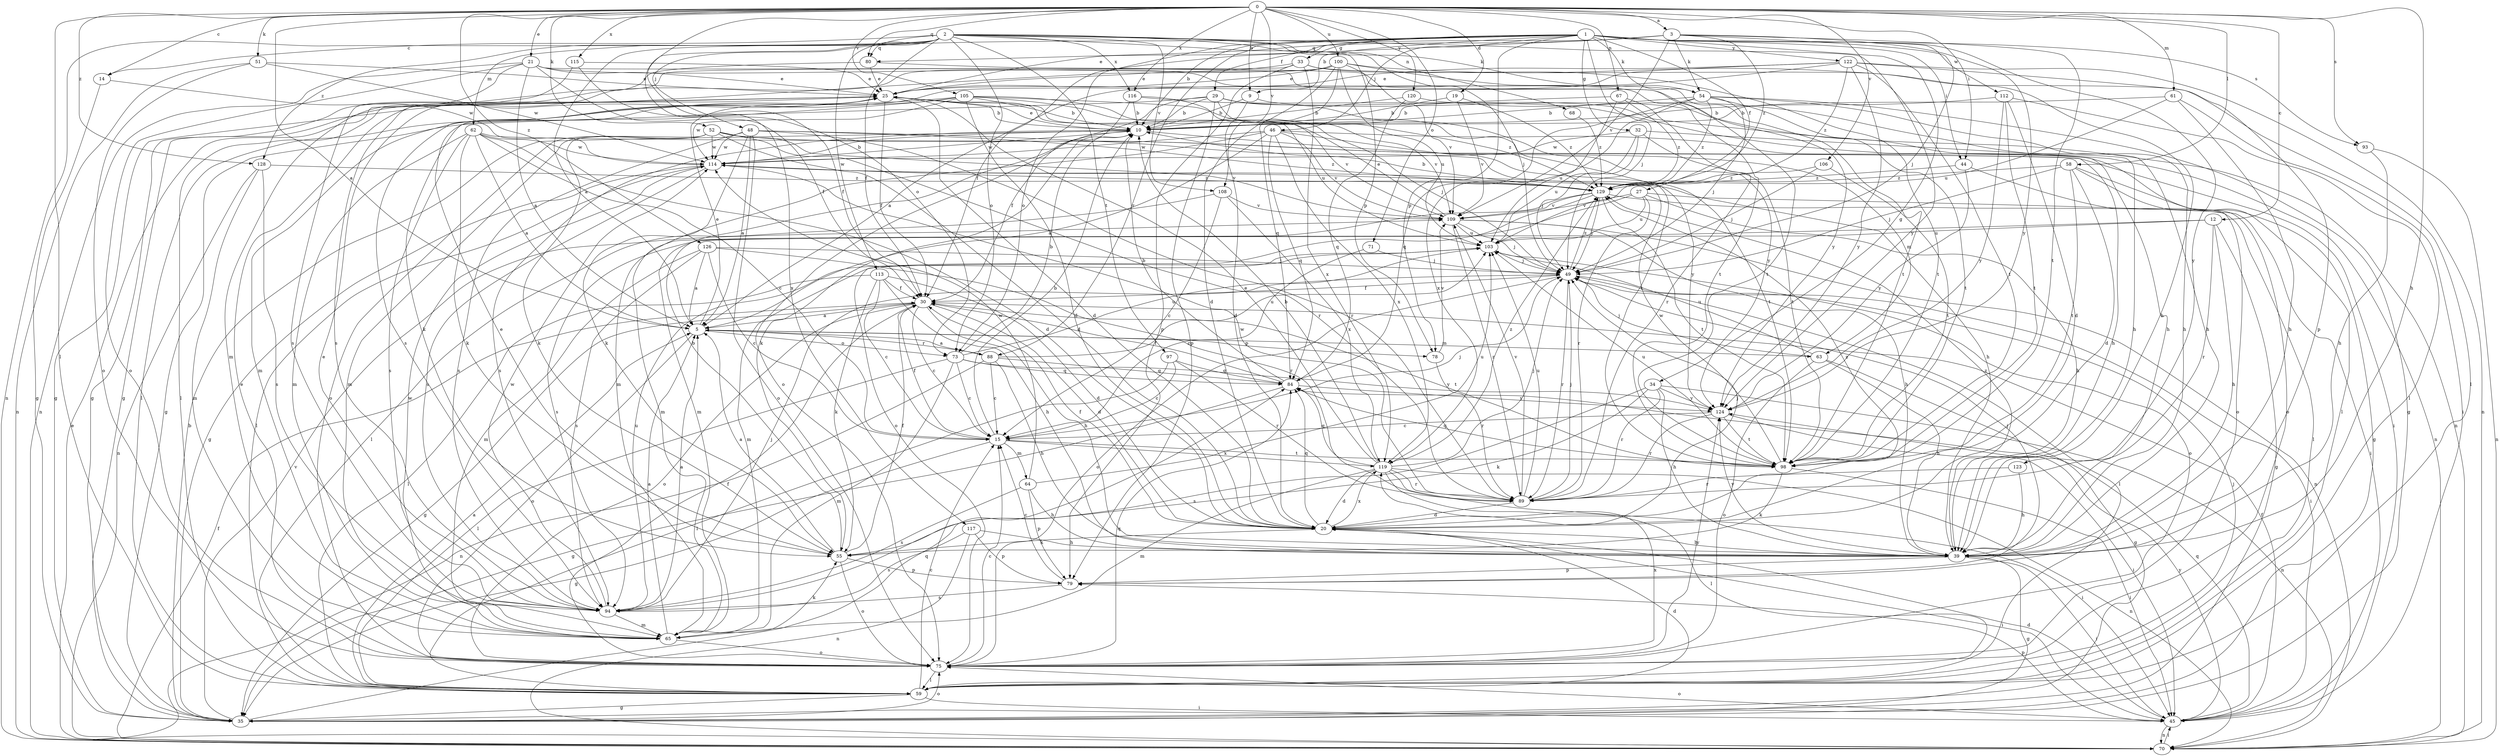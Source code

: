 strict digraph  {
0;
1;
2;
3;
5;
9;
10;
12;
14;
15;
19;
20;
21;
25;
27;
29;
30;
32;
33;
34;
35;
39;
44;
45;
46;
48;
49;
51;
52;
54;
55;
58;
59;
61;
62;
63;
64;
65;
67;
68;
70;
71;
73;
75;
78;
79;
80;
84;
88;
89;
93;
94;
97;
98;
100;
103;
105;
106;
108;
109;
112;
113;
114;
115;
116;
117;
119;
120;
122;
123;
124;
126;
128;
129;
0 -> 3  [label=a];
0 -> 5  [label=a];
0 -> 9  [label=b];
0 -> 12  [label=c];
0 -> 14  [label=c];
0 -> 19  [label=d];
0 -> 21  [label=e];
0 -> 39  [label=h];
0 -> 44  [label=i];
0 -> 51  [label=k];
0 -> 52  [label=k];
0 -> 58  [label=l];
0 -> 59  [label=l];
0 -> 61  [label=m];
0 -> 67  [label=n];
0 -> 71  [label=o];
0 -> 73  [label=o];
0 -> 80  [label=q];
0 -> 93  [label=s];
0 -> 100  [label=u];
0 -> 105  [label=v];
0 -> 106  [label=v];
0 -> 108  [label=v];
0 -> 115  [label=x];
0 -> 116  [label=x];
0 -> 120  [label=y];
0 -> 126  [label=z];
0 -> 128  [label=z];
1 -> 9  [label=b];
1 -> 10  [label=b];
1 -> 27  [label=f];
1 -> 29  [label=f];
1 -> 32  [label=g];
1 -> 33  [label=g];
1 -> 34  [label=g];
1 -> 44  [label=i];
1 -> 46  [label=j];
1 -> 48  [label=j];
1 -> 49  [label=j];
1 -> 54  [label=k];
1 -> 73  [label=o];
1 -> 78  [label=p];
1 -> 88  [label=r];
1 -> 93  [label=s];
1 -> 112  [label=w];
1 -> 122  [label=y];
1 -> 123  [label=y];
2 -> 5  [label=a];
2 -> 14  [label=c];
2 -> 30  [label=f];
2 -> 49  [label=j];
2 -> 54  [label=k];
2 -> 62  [label=m];
2 -> 68  [label=n];
2 -> 70  [label=n];
2 -> 73  [label=o];
2 -> 78  [label=p];
2 -> 80  [label=q];
2 -> 97  [label=t];
2 -> 108  [label=v];
2 -> 113  [label=w];
2 -> 116  [label=x];
2 -> 117  [label=x];
2 -> 124  [label=y];
2 -> 128  [label=z];
3 -> 25  [label=e];
3 -> 30  [label=f];
3 -> 49  [label=j];
3 -> 54  [label=k];
3 -> 80  [label=q];
3 -> 98  [label=t];
3 -> 109  [label=v];
3 -> 124  [label=y];
3 -> 129  [label=z];
5 -> 25  [label=e];
5 -> 63  [label=m];
5 -> 73  [label=o];
5 -> 75  [label=o];
5 -> 78  [label=p];
5 -> 88  [label=r];
9 -> 10  [label=b];
9 -> 20  [label=d];
9 -> 39  [label=h];
10 -> 25  [label=e];
10 -> 55  [label=k];
10 -> 63  [label=m];
10 -> 94  [label=s];
10 -> 114  [label=w];
12 -> 35  [label=g];
12 -> 39  [label=h];
12 -> 89  [label=r];
12 -> 94  [label=s];
12 -> 103  [label=u];
14 -> 35  [label=g];
14 -> 114  [label=w];
15 -> 10  [label=b];
15 -> 30  [label=f];
15 -> 35  [label=g];
15 -> 49  [label=j];
15 -> 64  [label=m];
15 -> 98  [label=t];
15 -> 119  [label=x];
19 -> 10  [label=b];
19 -> 109  [label=v];
19 -> 129  [label=z];
20 -> 30  [label=f];
20 -> 39  [label=h];
20 -> 45  [label=i];
20 -> 49  [label=j];
20 -> 55  [label=k];
20 -> 84  [label=q];
20 -> 119  [label=x];
20 -> 129  [label=z];
21 -> 5  [label=a];
21 -> 25  [label=e];
21 -> 30  [label=f];
21 -> 65  [label=m];
21 -> 70  [label=n];
21 -> 75  [label=o];
21 -> 98  [label=t];
21 -> 124  [label=y];
25 -> 10  [label=b];
25 -> 20  [label=d];
25 -> 30  [label=f];
25 -> 59  [label=l];
25 -> 103  [label=u];
27 -> 39  [label=h];
27 -> 45  [label=i];
27 -> 65  [label=m];
27 -> 89  [label=r];
27 -> 103  [label=u];
27 -> 109  [label=v];
29 -> 10  [label=b];
29 -> 35  [label=g];
29 -> 70  [label=n];
29 -> 75  [label=o];
29 -> 79  [label=p];
29 -> 124  [label=y];
29 -> 129  [label=z];
30 -> 5  [label=a];
30 -> 15  [label=c];
30 -> 20  [label=d];
30 -> 35  [label=g];
30 -> 39  [label=h];
30 -> 75  [label=o];
30 -> 98  [label=t];
32 -> 49  [label=j];
32 -> 70  [label=n];
32 -> 98  [label=t];
32 -> 103  [label=u];
32 -> 114  [label=w];
33 -> 25  [label=e];
33 -> 35  [label=g];
33 -> 59  [label=l];
33 -> 79  [label=p];
33 -> 98  [label=t];
33 -> 119  [label=x];
34 -> 39  [label=h];
34 -> 55  [label=k];
34 -> 70  [label=n];
34 -> 89  [label=r];
34 -> 94  [label=s];
34 -> 124  [label=y];
35 -> 10  [label=b];
35 -> 75  [label=o];
35 -> 84  [label=q];
35 -> 109  [label=v];
39 -> 35  [label=g];
39 -> 45  [label=i];
39 -> 79  [label=p];
39 -> 124  [label=y];
39 -> 129  [label=z];
44 -> 75  [label=o];
44 -> 124  [label=y];
44 -> 129  [label=z];
45 -> 20  [label=d];
45 -> 30  [label=f];
45 -> 70  [label=n];
45 -> 75  [label=o];
45 -> 79  [label=p];
45 -> 84  [label=q];
45 -> 124  [label=y];
46 -> 5  [label=a];
46 -> 59  [label=l];
46 -> 65  [label=m];
46 -> 84  [label=q];
46 -> 98  [label=t];
46 -> 109  [label=v];
46 -> 114  [label=w];
46 -> 119  [label=x];
48 -> 5  [label=a];
48 -> 55  [label=k];
48 -> 75  [label=o];
48 -> 89  [label=r];
48 -> 94  [label=s];
48 -> 114  [label=w];
48 -> 124  [label=y];
48 -> 129  [label=z];
49 -> 30  [label=f];
49 -> 45  [label=i];
49 -> 59  [label=l];
49 -> 75  [label=o];
49 -> 89  [label=r];
49 -> 129  [label=z];
51 -> 25  [label=e];
51 -> 70  [label=n];
51 -> 75  [label=o];
51 -> 114  [label=w];
52 -> 20  [label=d];
52 -> 39  [label=h];
52 -> 55  [label=k];
52 -> 65  [label=m];
52 -> 75  [label=o];
52 -> 89  [label=r];
52 -> 109  [label=v];
52 -> 114  [label=w];
54 -> 10  [label=b];
54 -> 35  [label=g];
54 -> 39  [label=h];
54 -> 49  [label=j];
54 -> 84  [label=q];
54 -> 98  [label=t];
54 -> 119  [label=x];
54 -> 129  [label=z];
55 -> 5  [label=a];
55 -> 10  [label=b];
55 -> 25  [label=e];
55 -> 30  [label=f];
55 -> 75  [label=o];
55 -> 79  [label=p];
58 -> 20  [label=d];
58 -> 35  [label=g];
58 -> 49  [label=j];
58 -> 75  [label=o];
58 -> 98  [label=t];
58 -> 129  [label=z];
59 -> 5  [label=a];
59 -> 15  [label=c];
59 -> 20  [label=d];
59 -> 35  [label=g];
59 -> 45  [label=i];
59 -> 49  [label=j];
61 -> 10  [label=b];
61 -> 39  [label=h];
61 -> 45  [label=i];
61 -> 103  [label=u];
62 -> 5  [label=a];
62 -> 15  [label=c];
62 -> 20  [label=d];
62 -> 45  [label=i];
62 -> 55  [label=k];
62 -> 65  [label=m];
62 -> 94  [label=s];
62 -> 114  [label=w];
63 -> 35  [label=g];
63 -> 39  [label=h];
63 -> 49  [label=j];
63 -> 75  [label=o];
63 -> 103  [label=u];
64 -> 39  [label=h];
64 -> 79  [label=p];
64 -> 94  [label=s];
64 -> 103  [label=u];
64 -> 114  [label=w];
65 -> 5  [label=a];
65 -> 55  [label=k];
65 -> 75  [label=o];
65 -> 114  [label=w];
67 -> 10  [label=b];
67 -> 89  [label=r];
67 -> 103  [label=u];
67 -> 129  [label=z];
68 -> 129  [label=z];
70 -> 25  [label=e];
70 -> 30  [label=f];
70 -> 45  [label=i];
71 -> 15  [label=c];
71 -> 49  [label=j];
73 -> 10  [label=b];
73 -> 15  [label=c];
73 -> 59  [label=l];
73 -> 65  [label=m];
73 -> 84  [label=q];
73 -> 103  [label=u];
73 -> 124  [label=y];
75 -> 15  [label=c];
75 -> 25  [label=e];
75 -> 30  [label=f];
75 -> 59  [label=l];
75 -> 84  [label=q];
75 -> 119  [label=x];
75 -> 124  [label=y];
78 -> 89  [label=r];
78 -> 109  [label=v];
79 -> 15  [label=c];
79 -> 49  [label=j];
79 -> 94  [label=s];
80 -> 25  [label=e];
80 -> 35  [label=g];
80 -> 98  [label=t];
84 -> 10  [label=b];
84 -> 30  [label=f];
84 -> 35  [label=g];
84 -> 124  [label=y];
88 -> 5  [label=a];
88 -> 15  [label=c];
88 -> 39  [label=h];
88 -> 70  [label=n];
88 -> 84  [label=q];
88 -> 103  [label=u];
89 -> 20  [label=d];
89 -> 49  [label=j];
89 -> 103  [label=u];
89 -> 109  [label=v];
89 -> 114  [label=w];
93 -> 39  [label=h];
93 -> 70  [label=n];
94 -> 5  [label=a];
94 -> 25  [label=e];
94 -> 49  [label=j];
94 -> 65  [label=m];
94 -> 103  [label=u];
94 -> 114  [label=w];
97 -> 15  [label=c];
97 -> 59  [label=l];
97 -> 84  [label=q];
97 -> 89  [label=r];
98 -> 45  [label=i];
98 -> 55  [label=k];
98 -> 84  [label=q];
98 -> 103  [label=u];
98 -> 114  [label=w];
100 -> 20  [label=d];
100 -> 25  [label=e];
100 -> 35  [label=g];
100 -> 39  [label=h];
100 -> 84  [label=q];
100 -> 94  [label=s];
100 -> 98  [label=t];
100 -> 103  [label=u];
100 -> 109  [label=v];
103 -> 49  [label=j];
103 -> 65  [label=m];
103 -> 75  [label=o];
105 -> 10  [label=b];
105 -> 20  [label=d];
105 -> 49  [label=j];
105 -> 55  [label=k];
105 -> 59  [label=l];
105 -> 65  [label=m];
105 -> 98  [label=t];
105 -> 109  [label=v];
105 -> 114  [label=w];
106 -> 49  [label=j];
106 -> 98  [label=t];
106 -> 129  [label=z];
108 -> 15  [label=c];
108 -> 59  [label=l];
108 -> 109  [label=v];
108 -> 119  [label=x];
109 -> 25  [label=e];
109 -> 39  [label=h];
109 -> 49  [label=j];
109 -> 70  [label=n];
109 -> 89  [label=r];
109 -> 103  [label=u];
112 -> 10  [label=b];
112 -> 20  [label=d];
112 -> 59  [label=l];
112 -> 98  [label=t];
112 -> 124  [label=y];
113 -> 15  [label=c];
113 -> 20  [label=d];
113 -> 30  [label=f];
113 -> 39  [label=h];
113 -> 55  [label=k];
113 -> 59  [label=l];
114 -> 10  [label=b];
114 -> 35  [label=g];
114 -> 39  [label=h];
114 -> 59  [label=l];
114 -> 94  [label=s];
114 -> 129  [label=z];
115 -> 25  [label=e];
115 -> 30  [label=f];
115 -> 94  [label=s];
116 -> 10  [label=b];
116 -> 30  [label=f];
116 -> 39  [label=h];
116 -> 109  [label=v];
117 -> 39  [label=h];
117 -> 70  [label=n];
117 -> 79  [label=p];
117 -> 94  [label=s];
119 -> 10  [label=b];
119 -> 20  [label=d];
119 -> 25  [label=e];
119 -> 45  [label=i];
119 -> 49  [label=j];
119 -> 59  [label=l];
119 -> 65  [label=m];
119 -> 70  [label=n];
119 -> 84  [label=q];
119 -> 89  [label=r];
119 -> 129  [label=z];
120 -> 10  [label=b];
120 -> 39  [label=h];
120 -> 84  [label=q];
122 -> 5  [label=a];
122 -> 25  [label=e];
122 -> 70  [label=n];
122 -> 79  [label=p];
122 -> 94  [label=s];
122 -> 98  [label=t];
122 -> 124  [label=y];
122 -> 129  [label=z];
123 -> 39  [label=h];
123 -> 89  [label=r];
124 -> 15  [label=c];
124 -> 45  [label=i];
124 -> 89  [label=r];
124 -> 98  [label=t];
126 -> 5  [label=a];
126 -> 15  [label=c];
126 -> 49  [label=j];
126 -> 65  [label=m];
126 -> 89  [label=r];
126 -> 94  [label=s];
128 -> 65  [label=m];
128 -> 70  [label=n];
128 -> 94  [label=s];
128 -> 129  [label=z];
129 -> 10  [label=b];
129 -> 49  [label=j];
129 -> 59  [label=l];
129 -> 65  [label=m];
129 -> 75  [label=o];
129 -> 98  [label=t];
129 -> 109  [label=v];
}
